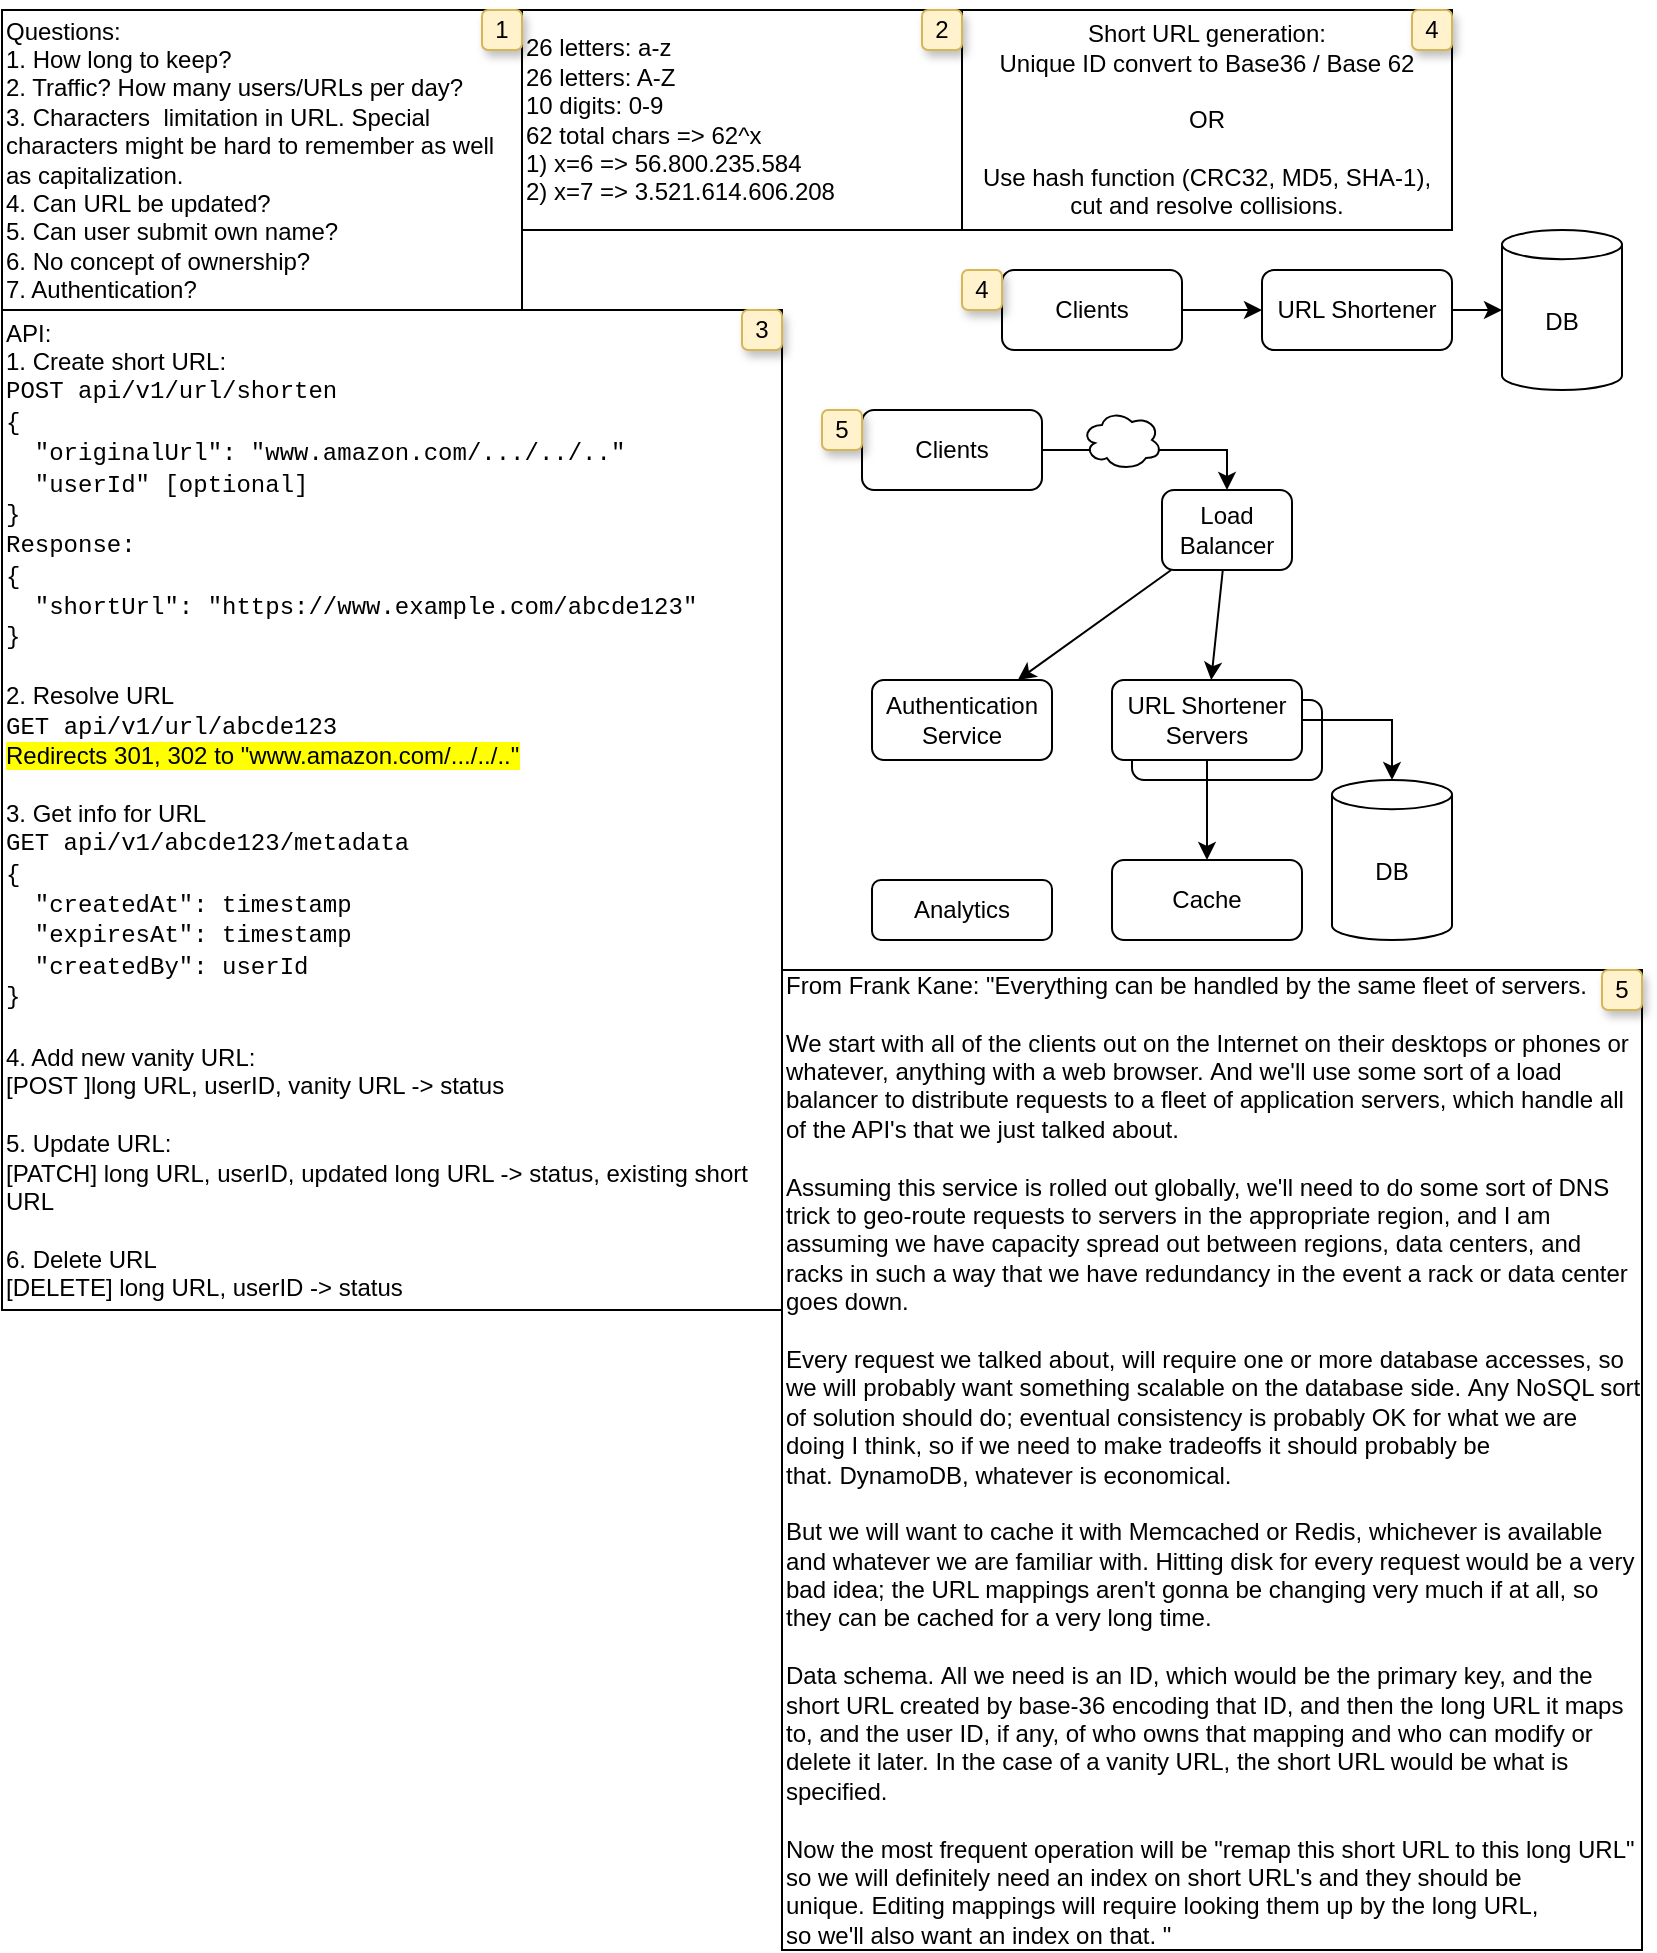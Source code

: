 <mxfile version="22.1.11" type="device">
  <diagram name="Page-1" id="ZZSd4HM62RbX2c47QIu4">
    <mxGraphModel dx="988" dy="527" grid="1" gridSize="10" guides="1" tooltips="1" connect="1" arrows="1" fold="1" page="1" pageScale="1" pageWidth="827" pageHeight="1169" math="0" shadow="0">
      <root>
        <mxCell id="0" />
        <mxCell id="1" parent="0" />
        <mxCell id="7qGTJKBD6qKdbUM0u3QY-18" value="" style="whiteSpace=wrap;html=1;rounded=1;" vertex="1" parent="1">
          <mxGeometry x="565" y="345" width="95" height="40" as="geometry" />
        </mxCell>
        <mxCell id="7qGTJKBD6qKdbUM0u3QY-1" value="Questions:&lt;br&gt;1. How long to keep?&lt;br&gt;2. Traffic? How many users/URLs per day?&lt;br&gt;3. Characters&amp;nbsp; limitation in URL. Special characters might be hard to remember as well as capitalization.&lt;br&gt;4. Can URL be updated?&lt;br&gt;5. Can user submit own name?&lt;br&gt;6. No concept of ownership?&lt;br&gt;7. Authentication?" style="rounded=0;whiteSpace=wrap;html=1;align=left;" vertex="1" parent="1">
          <mxGeometry width="260" height="150" as="geometry" />
        </mxCell>
        <mxCell id="7qGTJKBD6qKdbUM0u3QY-4" value="" style="edgeStyle=orthogonalEdgeStyle;rounded=0;orthogonalLoop=1;jettySize=auto;html=1;" edge="1" parent="1" source="7qGTJKBD6qKdbUM0u3QY-2" target="7qGTJKBD6qKdbUM0u3QY-3">
          <mxGeometry relative="1" as="geometry" />
        </mxCell>
        <mxCell id="7qGTJKBD6qKdbUM0u3QY-2" value="Clients" style="rounded=1;whiteSpace=wrap;html=1;" vertex="1" parent="1">
          <mxGeometry x="500" y="130" width="90" height="40" as="geometry" />
        </mxCell>
        <mxCell id="7qGTJKBD6qKdbUM0u3QY-31" value="" style="rounded=0;orthogonalLoop=1;jettySize=auto;html=1;" edge="1" parent="1" source="7qGTJKBD6qKdbUM0u3QY-3" target="7qGTJKBD6qKdbUM0u3QY-5">
          <mxGeometry relative="1" as="geometry" />
        </mxCell>
        <mxCell id="7qGTJKBD6qKdbUM0u3QY-3" value="URL Shortener" style="whiteSpace=wrap;html=1;rounded=1;" vertex="1" parent="1">
          <mxGeometry x="630" y="130" width="95" height="40" as="geometry" />
        </mxCell>
        <mxCell id="7qGTJKBD6qKdbUM0u3QY-5" value="DB" style="shape=cylinder3;whiteSpace=wrap;html=1;boundedLbl=1;backgroundOutline=1;size=7.286;" vertex="1" parent="1">
          <mxGeometry x="750" y="110" width="60" height="80" as="geometry" />
        </mxCell>
        <mxCell id="7qGTJKBD6qKdbUM0u3QY-7" value="API:&lt;br&gt;1. Create short URL:&lt;br&gt;&lt;div style=&quot;&quot;&gt;&lt;font face=&quot;Courier New&quot;&gt;POST api/v1/url/shorten&lt;br&gt;{&lt;br&gt;&amp;nbsp; &quot;originalUrl&quot;: &quot;www.amazon.com/.../../..&quot;&lt;/font&gt;&lt;/div&gt;&lt;div style=&quot;&quot;&gt;&lt;font face=&quot;Courier New&quot;&gt;&amp;nbsp; &quot;userId&quot; [optional]&lt;/font&gt;&lt;/div&gt;&lt;div style=&quot;&quot;&gt;&lt;font face=&quot;Courier New&quot;&gt;}&lt;/font&gt;&lt;br&gt;&lt;font face=&quot;Courier New&quot;&gt;Response:&lt;/font&gt;&lt;br&gt;&lt;font face=&quot;Courier New&quot;&gt;{&lt;/font&gt;&lt;/div&gt;&lt;div style=&quot;&quot;&gt;&lt;font face=&quot;Courier New&quot;&gt;&amp;nbsp; &quot;shortUrl&quot;: &quot;https://www.example.com/abcde123&quot;&lt;/font&gt;&lt;/div&gt;&lt;div style=&quot;&quot;&gt;&lt;font face=&quot;Courier New&quot;&gt;}&lt;/font&gt;&lt;br&gt;&lt;br&gt;2. Resolve URL&lt;/div&gt;&lt;div style=&quot;&quot;&gt;&lt;font face=&quot;Courier New&quot;&gt;GET&amp;nbsp;&lt;/font&gt;&lt;font face=&quot;Courier New&quot;&gt;api/v1/url/abcde123&lt;/font&gt;&lt;/div&gt;&lt;div style=&quot;&quot;&gt;&lt;span data-darkreader-inline-bgcolor=&quot;&quot; style=&quot;background-color: rgb(255, 255, 0); --darkreader-inline-bgcolor: #999900;&quot;&gt;Redirects 301, 302 to &quot;www.amazon.com/.../../..&quot;&lt;/span&gt;&lt;br&gt;&lt;br&gt;3. Get info for URL&lt;br&gt;&lt;div data-darkreader-inline-border=&quot;&quot; style=&quot;border-color: var(--border-color); --darkreader-inline-border: var(--darkreader-border--border-color);&quot;&gt;&lt;font face=&quot;Courier New&quot;&gt;GET&amp;nbsp;api/v1/abcde123/metadata&lt;/font&gt;&lt;/div&gt;&lt;div data-darkreader-inline-border=&quot;&quot; style=&quot;border-color: var(--border-color); --darkreader-inline-border: var(--darkreader-border--border-color);&quot;&gt;&lt;font face=&quot;Courier New&quot;&gt;{&lt;/font&gt;&lt;/div&gt;&lt;div data-darkreader-inline-border=&quot;&quot; style=&quot;border-color: var(--border-color); --darkreader-inline-border: var(--darkreader-border--border-color);&quot;&gt;&lt;font face=&quot;Courier New&quot;&gt;&amp;nbsp; &quot;createdAt&quot;: timestamp&lt;br data-darkreader-inline-border=&quot;&quot; style=&quot;border-color: var(--border-color); --darkreader-inline-border: var(--darkreader-border--border-color);&quot;&gt;&lt;/font&gt;&lt;/div&gt;&lt;div data-darkreader-inline-border=&quot;&quot; style=&quot;border-color: var(--border-color); --darkreader-inline-border: var(--darkreader-border--border-color);&quot;&gt;&lt;font face=&quot;Courier New&quot;&gt;&amp;nbsp; &quot;expiresAt&quot;: timestamp&lt;/font&gt;&lt;/div&gt;&lt;div data-darkreader-inline-border=&quot;&quot; style=&quot;border-color: var(--border-color); --darkreader-inline-border: var(--darkreader-border--border-color);&quot;&gt;&lt;font face=&quot;Courier New&quot;&gt;&amp;nbsp; &quot;createdBy&quot;: userId&lt;/font&gt;&lt;/div&gt;&lt;div data-darkreader-inline-border=&quot;&quot; style=&quot;border-color: var(--border-color); --darkreader-inline-border: var(--darkreader-border--border-color);&quot;&gt;&lt;font face=&quot;Courier New&quot;&gt;}&lt;/font&gt;&lt;/div&gt;&lt;div data-darkreader-inline-border=&quot;&quot; style=&quot;border-color: var(--border-color); --darkreader-inline-border: var(--darkreader-border--border-color);&quot;&gt;&lt;font face=&quot;Courier New&quot;&gt;&lt;br&gt;&lt;/font&gt;&lt;/div&gt;&lt;div data-darkreader-inline-border=&quot;&quot; style=&quot;border-color: var(--border-color); --darkreader-inline-border: var(--darkreader-border--border-color);&quot;&gt;&lt;font face=&quot;Helvetica&quot;&gt;4. Add new vanity URL:&lt;br&gt;[POST ]long URL, userID, vanity URL -&amp;gt; status&lt;br&gt;&lt;br&gt;&lt;/font&gt;&lt;/div&gt;&lt;div data-darkreader-inline-border=&quot;&quot; style=&quot;border-color: var(--border-color); --darkreader-inline-border: var(--darkreader-border--border-color);&quot;&gt;&lt;font face=&quot;Helvetica&quot;&gt;5. Update URL:&lt;br&gt;[PATCH] long URL, userID, updated long URL -&amp;gt; status, existing short URL&lt;/font&gt;&lt;/div&gt;&lt;div data-darkreader-inline-border=&quot;&quot; style=&quot;border-color: var(--border-color); --darkreader-inline-border: var(--darkreader-border--border-color);&quot;&gt;&lt;font face=&quot;Helvetica&quot;&gt;&lt;br&gt;6. Delete URL&lt;/font&gt;&lt;/div&gt;&lt;div data-darkreader-inline-border=&quot;&quot; style=&quot;border-color: var(--border-color); --darkreader-inline-border: var(--darkreader-border--border-color);&quot;&gt;[DELETE] long URL, userID -&amp;gt; status&lt;/div&gt;&lt;/div&gt;" style="rounded=0;whiteSpace=wrap;html=1;align=left;" vertex="1" parent="1">
          <mxGeometry y="150" width="390" height="500" as="geometry" />
        </mxCell>
        <mxCell id="7qGTJKBD6qKdbUM0u3QY-8" value="26 letters: a-z&lt;br&gt;26 letters: A-Z&lt;br&gt;10 digits: 0-9&lt;br&gt;62 total chars =&amp;gt; 62^x&lt;br&gt;1) x=6 =&amp;gt;&amp;nbsp;56.800.235.584&lt;br&gt;2) x=7 =&amp;gt;&amp;nbsp;3.521.614.606.208" style="rounded=0;whiteSpace=wrap;html=1;align=left;" vertex="1" parent="1">
          <mxGeometry x="260" width="220" height="110" as="geometry" />
        </mxCell>
        <mxCell id="7qGTJKBD6qKdbUM0u3QY-20" style="edgeStyle=orthogonalEdgeStyle;rounded=0;orthogonalLoop=1;jettySize=auto;html=1;entryX=0.5;entryY=0;entryDx=0;entryDy=0;" edge="1" parent="1" source="7qGTJKBD6qKdbUM0u3QY-11" target="7qGTJKBD6qKdbUM0u3QY-19">
          <mxGeometry relative="1" as="geometry" />
        </mxCell>
        <mxCell id="7qGTJKBD6qKdbUM0u3QY-11" value="Clients" style="rounded=1;whiteSpace=wrap;html=1;" vertex="1" parent="1">
          <mxGeometry x="430" y="200" width="90" height="40" as="geometry" />
        </mxCell>
        <mxCell id="7qGTJKBD6qKdbUM0u3QY-16" value="" style="edgeStyle=orthogonalEdgeStyle;rounded=0;orthogonalLoop=1;jettySize=auto;html=1;" edge="1" parent="1" source="7qGTJKBD6qKdbUM0u3QY-13" target="7qGTJKBD6qKdbUM0u3QY-15">
          <mxGeometry relative="1" as="geometry" />
        </mxCell>
        <mxCell id="7qGTJKBD6qKdbUM0u3QY-13" value="URL Shortener&lt;br&gt;Servers" style="whiteSpace=wrap;html=1;rounded=1;" vertex="1" parent="1">
          <mxGeometry x="555" y="335" width="95" height="40" as="geometry" />
        </mxCell>
        <mxCell id="7qGTJKBD6qKdbUM0u3QY-14" value="DB" style="shape=cylinder3;whiteSpace=wrap;html=1;boundedLbl=1;backgroundOutline=1;size=7.286;" vertex="1" parent="1">
          <mxGeometry x="665" y="385" width="60" height="80" as="geometry" />
        </mxCell>
        <mxCell id="7qGTJKBD6qKdbUM0u3QY-17" value="" style="edgeStyle=orthogonalEdgeStyle;rounded=0;orthogonalLoop=1;jettySize=auto;html=1;" edge="1" parent="1" source="7qGTJKBD6qKdbUM0u3QY-13" target="7qGTJKBD6qKdbUM0u3QY-14">
          <mxGeometry relative="1" as="geometry" />
        </mxCell>
        <mxCell id="7qGTJKBD6qKdbUM0u3QY-15" value="Cache" style="whiteSpace=wrap;html=1;rounded=1;" vertex="1" parent="1">
          <mxGeometry x="555" y="425" width="95" height="40" as="geometry" />
        </mxCell>
        <mxCell id="7qGTJKBD6qKdbUM0u3QY-23" style="rounded=0;orthogonalLoop=1;jettySize=auto;html=1;" edge="1" parent="1" source="7qGTJKBD6qKdbUM0u3QY-19" target="7qGTJKBD6qKdbUM0u3QY-22">
          <mxGeometry relative="1" as="geometry" />
        </mxCell>
        <mxCell id="7qGTJKBD6qKdbUM0u3QY-30" style="rounded=0;orthogonalLoop=1;jettySize=auto;html=1;" edge="1" parent="1" source="7qGTJKBD6qKdbUM0u3QY-19" target="7qGTJKBD6qKdbUM0u3QY-13">
          <mxGeometry relative="1" as="geometry" />
        </mxCell>
        <mxCell id="7qGTJKBD6qKdbUM0u3QY-19" value="Load Balancer" style="whiteSpace=wrap;html=1;rounded=1;" vertex="1" parent="1">
          <mxGeometry x="580" y="240" width="65" height="40" as="geometry" />
        </mxCell>
        <mxCell id="7qGTJKBD6qKdbUM0u3QY-22" value="Authentication&lt;br&gt;Service" style="rounded=1;whiteSpace=wrap;html=1;" vertex="1" parent="1">
          <mxGeometry x="435" y="335" width="90" height="40" as="geometry" />
        </mxCell>
        <mxCell id="7qGTJKBD6qKdbUM0u3QY-25" value="Analytics" style="rounded=1;whiteSpace=wrap;html=1;" vertex="1" parent="1">
          <mxGeometry x="435" y="435" width="90" height="30" as="geometry" />
        </mxCell>
        <mxCell id="7qGTJKBD6qKdbUM0u3QY-26" value="Short URL generation:&lt;br&gt;Unique ID convert to Base36 / Base 62&lt;br&gt;&lt;br&gt;OR&lt;br&gt;&lt;br&gt;Use hash function (CRC32, MD5, SHA-1), cut and resolve collisions." style="rounded=0;whiteSpace=wrap;html=1;" vertex="1" parent="1">
          <mxGeometry x="480" width="245" height="110" as="geometry" />
        </mxCell>
        <mxCell id="7qGTJKBD6qKdbUM0u3QY-27" value="From Frank Kane: &quot;Everything can be handled by the same fleet of servers.&amp;nbsp;&lt;br&gt;&lt;br&gt;We start with all of the clients&amp;nbsp;&lt;span data-darkreader-inline-color=&quot;&quot; data-darkreader-inline-bgcolor=&quot;&quot; style=&quot;background-color: initial; color: rgb(0, 0, 0); --darkreader-inline-bgcolor: initial; --darkreader-inline-color: #e8e6e3;&quot;&gt;out on the Internet on their desktops&amp;nbsp;&lt;/span&gt;&lt;span style=&quot;color: rgb(0, 0, 0); --darkreader-inline-color: #e8e6e3;&quot; data-darkreader-inline-color=&quot;&quot;&gt;or phones or whatever, anything with a web browser.&amp;nbsp;&lt;/span&gt;&lt;span style=&quot;color: rgb(0, 0, 0); --darkreader-inline-color: #e8e6e3;&quot; data-darkreader-inline-color=&quot;&quot;&gt;And we&#39;ll use some sort of a load balancer&amp;nbsp;&lt;/span&gt;&lt;span style=&quot;color: rgb(0, 0, 0); --darkreader-inline-color: #e8e6e3;&quot; data-darkreader-inline-color=&quot;&quot;&gt;to distribute requests&amp;nbsp;&lt;/span&gt;&lt;span style=&quot;color: rgb(0, 0, 0); --darkreader-inline-color: #e8e6e3;&quot; data-darkreader-inline-color=&quot;&quot;&gt;to a fleet of application servers,&amp;nbsp;&lt;/span&gt;&lt;span style=&quot;color: rgb(0, 0, 0); --darkreader-inline-color: #e8e6e3;&quot; data-darkreader-inline-color=&quot;&quot;&gt;which handle all of the API&#39;s&amp;nbsp;&lt;/span&gt;&lt;span style=&quot;color: rgb(0, 0, 0); --darkreader-inline-color: #e8e6e3;&quot; data-darkreader-inline-color=&quot;&quot;&gt;that we just talked about.&lt;br&gt;&lt;/span&gt;&lt;br&gt;&lt;div&gt;Assuming this service is rolled out globally,&amp;nbsp;&lt;span data-darkreader-inline-color=&quot;&quot; data-darkreader-inline-bgcolor=&quot;&quot; style=&quot;background-color: initial; color: rgb(0, 0, 0); --darkreader-inline-bgcolor: initial; --darkreader-inline-color: #e8e6e3;&quot;&gt;we&#39;ll need to do some sort of DNS trick&amp;nbsp;&lt;/span&gt;&lt;span style=&quot;color: rgb(0, 0, 0); --darkreader-inline-color: #e8e6e3;&quot; data-darkreader-inline-color=&quot;&quot;&gt;to geo-route requests&amp;nbsp;&lt;/span&gt;&lt;span data-darkreader-inline-bgcolor=&quot;&quot; style=&quot;background-color: initial; color: rgb(0, 0, 0); --darkreader-inline-color: #e8e6e3; --darkreader-inline-bgcolor: initial;&quot; data-darkreader-inline-color=&quot;&quot;&gt;to servers in the appropriate region,&amp;nbsp;&lt;/span&gt;&lt;span data-darkreader-inline-bgcolor=&quot;&quot; style=&quot;background-color: initial; color: rgb(0, 0, 0); --darkreader-inline-color: #e8e6e3; --darkreader-inline-bgcolor: initial;&quot; data-darkreader-inline-color=&quot;&quot;&gt;and I am assuming we have capacity spread out&amp;nbsp;&lt;/span&gt;&lt;span data-darkreader-inline-bgcolor=&quot;&quot; style=&quot;background-color: initial; color: rgb(0, 0, 0); --darkreader-inline-color: #e8e6e3; --darkreader-inline-bgcolor: initial;&quot; data-darkreader-inline-color=&quot;&quot;&gt;between regions, data centers, and racks&amp;nbsp;&lt;/span&gt;&lt;span data-darkreader-inline-bgcolor=&quot;&quot; style=&quot;background-color: initial; color: rgb(0, 0, 0); --darkreader-inline-color: #e8e6e3; --darkreader-inline-bgcolor: initial;&quot; data-darkreader-inline-color=&quot;&quot;&gt;in such a way that we have redundancy i&lt;/span&gt;&lt;span style=&quot;color: rgb(0, 0, 0); --darkreader-inline-color: #e8e6e3;&quot; data-darkreader-inline-color=&quot;&quot;&gt;n the event a rack or data center goes down.&amp;nbsp;&lt;br&gt;&lt;/span&gt;&lt;span style=&quot;color: rgb(0, 0, 0); --darkreader-inline-color: #e8e6e3;&quot; data-darkreader-inline-color=&quot;&quot;&gt;&lt;br&gt;Every request we talked about,&amp;nbsp;&lt;/span&gt;&lt;span style=&quot;color: rgb(0, 0, 0); --darkreader-inline-color: #e8e6e3;&quot; data-darkreader-inline-color=&quot;&quot;&gt;will require one or more database accesses,&amp;nbsp;&lt;/span&gt;&lt;span style=&quot;color: rgb(0, 0, 0); --darkreader-inline-color: #e8e6e3;&quot; data-darkreader-inline-color=&quot;&quot;&gt;so we will probably want something scalable&amp;nbsp;&lt;/span&gt;&lt;span style=&quot;color: rgb(0, 0, 0); --darkreader-inline-color: #e8e6e3;&quot; data-darkreader-inline-color=&quot;&quot;&gt;on the database side.&amp;nbsp;&lt;/span&gt;&lt;span style=&quot;color: rgb(0, 0, 0); --darkreader-inline-color: #e8e6e3;&quot; data-darkreader-inline-color=&quot;&quot;&gt;Any NoSQL sort of solution should do;&amp;nbsp;&lt;/span&gt;&lt;span style=&quot;color: rgb(0, 0, 0); --darkreader-inline-color: #e8e6e3;&quot; data-darkreader-inline-color=&quot;&quot;&gt;eventual consistency is probably OK&amp;nbsp;&lt;/span&gt;&lt;span style=&quot;color: rgb(0, 0, 0); --darkreader-inline-color: #e8e6e3;&quot; data-darkreader-inline-color=&quot;&quot;&gt;for what we are doing I think,&amp;nbsp;&lt;/span&gt;&lt;span data-darkreader-inline-color=&quot;&quot; data-darkreader-inline-bgcolor=&quot;&quot; style=&quot;background-color: initial; color: rgb(0, 0, 0); --darkreader-inline-bgcolor: initial; --darkreader-inline-color: #e8e6e3;&quot;&gt;so if we need to make tradeoffs&amp;nbsp;&lt;/span&gt;&lt;span style=&quot;color: rgb(0, 0, 0); --darkreader-inline-color: #e8e6e3;&quot; data-darkreader-inline-color=&quot;&quot;&gt;it should probably be that.&amp;nbsp;&lt;/span&gt;&lt;span style=&quot;color: rgb(0, 0, 0); --darkreader-inline-color: #e8e6e3;&quot; data-darkreader-inline-color=&quot;&quot;&gt;DynamoDB, whatever is economical.&amp;nbsp;&lt;/span&gt;&lt;/div&gt;&lt;div&gt;&lt;span style=&quot;color: rgb(0, 0, 0); --darkreader-inline-color: #e8e6e3;&quot; data-darkreader-inline-color=&quot;&quot;&gt;&lt;br&gt;&lt;/span&gt;&lt;/div&gt;&lt;div&gt;&lt;span style=&quot;color: rgb(0, 0, 0); --darkreader-inline-color: #e8e6e3;&quot; data-darkreader-inline-color=&quot;&quot;&gt;But we will want to cache it with Memcached or Redis,&amp;nbsp;&lt;/span&gt;&lt;span style=&quot;color: rgb(0, 0, 0); --darkreader-inline-color: #e8e6e3;&quot; data-darkreader-inline-color=&quot;&quot;&gt;whichever is available and whatever&amp;nbsp;&lt;/span&gt;&lt;span style=&quot;color: rgb(0, 0, 0); --darkreader-inline-color: #e8e6e3;&quot; data-darkreader-inline-color=&quot;&quot;&gt;we are familiar with.&amp;nbsp;&lt;/span&gt;&lt;span style=&quot;color: rgb(0, 0, 0); --darkreader-inline-color: #e8e6e3;&quot; data-darkreader-inline-color=&quot;&quot;&gt;Hitting disk for every request&amp;nbsp;&lt;/span&gt;&lt;span style=&quot;color: rgb(0, 0, 0); --darkreader-inline-color: #e8e6e3;&quot; data-darkreader-inline-color=&quot;&quot;&gt;would be a very bad idea;&amp;nbsp;&lt;/span&gt;&lt;span style=&quot;color: rgb(0, 0, 0); --darkreader-inline-color: #e8e6e3;&quot; data-darkreader-inline-color=&quot;&quot;&gt;the URL mappings aren&#39;t gonna&amp;nbsp;&lt;/span&gt;&lt;span data-darkreader-inline-color=&quot;&quot; data-darkreader-inline-bgcolor=&quot;&quot; style=&quot;background-color: initial; color: rgb(0, 0, 0); --darkreader-inline-bgcolor: initial; --darkreader-inline-color: #e8e6e3;&quot;&gt;be changing very much if at all,&amp;nbsp;&lt;/span&gt;&lt;span style=&quot;color: rgb(0, 0, 0); --darkreader-inline-color: #e8e6e3;&quot; data-darkreader-inline-color=&quot;&quot;&gt;so they can be cached for a very long time.&lt;/span&gt;&lt;/div&gt;&lt;div&gt;&lt;span style=&quot;color: rgb(0, 0, 0); --darkreader-inline-color: #e8e6e3;&quot; data-darkreader-inline-color=&quot;&quot;&gt;&lt;br&gt;&lt;/span&gt;&lt;/div&gt;&lt;div&gt;&lt;span data-darkreader-inline-color=&quot;&quot; data-darkreader-inline-bgcolor=&quot;&quot; style=&quot;background-color: initial; color: rgb(0, 0, 0); --darkreader-inline-bgcolor: initial; --darkreader-inline-color: #e8e6e3;&quot;&gt;Data schema.&amp;nbsp;&lt;/span&gt;&lt;span data-darkreader-inline-color=&quot;&quot; data-darkreader-inline-bgcolor=&quot;&quot; style=&quot;background-color: initial; color: rgb(0, 0, 0); --darkreader-inline-bgcolor: initial; --darkreader-inline-color: #e8e6e3;&quot;&gt;All we need is an ID, which would be the primary key,&amp;nbsp;&lt;/span&gt;&lt;span data-darkreader-inline-color=&quot;&quot; data-darkreader-inline-bgcolor=&quot;&quot; style=&quot;background-color: initial; color: rgb(0, 0, 0); --darkreader-inline-bgcolor: initial; --darkreader-inline-color: #e8e6e3;&quot;&gt;and the short URL created&amp;nbsp;&lt;/span&gt;&lt;span data-darkreader-inline-color=&quot;&quot; data-darkreader-inline-bgcolor=&quot;&quot; style=&quot;background-color: initial; color: rgb(0, 0, 0); --darkreader-inline-bgcolor: initial; --darkreader-inline-color: #e8e6e3;&quot;&gt;by base-36 encoding that ID,&amp;nbsp;&lt;/span&gt;&lt;span data-darkreader-inline-color=&quot;&quot; data-darkreader-inline-bgcolor=&quot;&quot; style=&quot;background-color: initial; color: rgb(0, 0, 0); --darkreader-inline-bgcolor: initial; --darkreader-inline-color: #e8e6e3;&quot;&gt;and then the long URL it maps to,&amp;nbsp;&lt;/span&gt;&lt;span data-darkreader-inline-color=&quot;&quot; data-darkreader-inline-bgcolor=&quot;&quot; style=&quot;background-color: initial; color: rgb(0, 0, 0); --darkreader-inline-bgcolor: initial; --darkreader-inline-color: #e8e6e3;&quot;&gt;and the user ID, if any, of who owns that mapping&amp;nbsp;&lt;/span&gt;&lt;span data-darkreader-inline-color=&quot;&quot; data-darkreader-inline-bgcolor=&quot;&quot; style=&quot;background-color: initial; color: rgb(0, 0, 0); --darkreader-inline-bgcolor: initial; --darkreader-inline-color: #e8e6e3;&quot;&gt;and who can modify or delete it later.&amp;nbsp;&lt;/span&gt;&lt;span data-darkreader-inline-color=&quot;&quot; data-darkreader-inline-bgcolor=&quot;&quot; style=&quot;background-color: initial; color: rgb(0, 0, 0); --darkreader-inline-bgcolor: initial; --darkreader-inline-color: #e8e6e3;&quot;&gt;In the case of a vanity URL,&amp;nbsp;&lt;/span&gt;&lt;span data-darkreader-inline-color=&quot;&quot; data-darkreader-inline-bgcolor=&quot;&quot; style=&quot;background-color: initial; color: rgb(0, 0, 0); --darkreader-inline-bgcolor: initial; --darkreader-inline-color: #e8e6e3;&quot;&gt;the short URL would be what is specified.&amp;nbsp;&lt;br&gt;&lt;/span&gt;&lt;span data-darkreader-inline-color=&quot;&quot; data-darkreader-inline-bgcolor=&quot;&quot; style=&quot;background-color: initial; color: rgb(0, 0, 0); --darkreader-inline-bgcolor: initial; --darkreader-inline-color: #e8e6e3;&quot;&gt;&lt;br&gt;Now the most frequent operation will be&amp;nbsp;&lt;/span&gt;&lt;span data-darkreader-inline-color=&quot;&quot; data-darkreader-inline-bgcolor=&quot;&quot; style=&quot;background-color: initial; color: rgb(0, 0, 0); --darkreader-inline-bgcolor: initial; --darkreader-inline-color: #e8e6e3;&quot;&gt;&quot;remap this short URL to this long URL&quot;&lt;/span&gt;&lt;/div&gt;&lt;div&gt;&lt;span data-darkreader-inline-color=&quot;&quot; data-darkreader-inline-bgcolor=&quot;&quot; style=&quot;background-color: initial; color: rgb(0, 0, 0); --darkreader-inline-bgcolor: initial; --darkreader-inline-color: #e8e6e3;&quot;&gt;so we will definitely need an index&amp;nbsp;&lt;/span&gt;&lt;span data-darkreader-inline-color=&quot;&quot; data-darkreader-inline-bgcolor=&quot;&quot; style=&quot;background-color: initial; color: rgb(0, 0, 0); --darkreader-inline-bgcolor: initial; --darkreader-inline-color: #e8e6e3;&quot;&gt;on short URL&#39;s and they should be unique.&amp;nbsp;&lt;/span&gt;&lt;span data-darkreader-inline-color=&quot;&quot; data-darkreader-inline-bgcolor=&quot;&quot; style=&quot;background-color: initial; color: rgb(0, 0, 0); --darkreader-inline-bgcolor: initial; --darkreader-inline-color: #e8e6e3;&quot;&gt;Editing mappings will require&amp;nbsp;&lt;/span&gt;&lt;span data-darkreader-inline-color=&quot;&quot; data-darkreader-inline-bgcolor=&quot;&quot; style=&quot;background-color: initial; color: rgb(0, 0, 0); --darkreader-inline-bgcolor: initial; --darkreader-inline-color: #e8e6e3;&quot;&gt;looking them up by the long URL,&lt;/span&gt;&lt;/div&gt;&lt;span data-darkreader-inline-bgcolor=&quot;&quot; style=&quot;background-color: initial; --darkreader-inline-bgcolor: initial;&quot;&gt;so we&#39;ll also want an index on that.&lt;/span&gt;&amp;nbsp;&quot;" style="rounded=0;whiteSpace=wrap;html=1;align=left;" vertex="1" parent="1">
          <mxGeometry x="390" y="480" width="430" height="490" as="geometry" />
        </mxCell>
        <mxCell id="7qGTJKBD6qKdbUM0u3QY-28" value="" style="ellipse;shape=cloud;whiteSpace=wrap;html=1;" vertex="1" parent="1">
          <mxGeometry x="540" y="200" width="40" height="30" as="geometry" />
        </mxCell>
        <mxCell id="7qGTJKBD6qKdbUM0u3QY-32" value="1" style="text;html=1;strokeColor=#d6b656;fillColor=#fff2cc;align=center;verticalAlign=middle;whiteSpace=wrap;rounded=1;glass=0;shadow=1;" vertex="1" parent="1">
          <mxGeometry x="240" width="20" height="20" as="geometry" />
        </mxCell>
        <mxCell id="7qGTJKBD6qKdbUM0u3QY-33" value="2" style="text;html=1;strokeColor=#d6b656;fillColor=#fff2cc;align=center;verticalAlign=middle;whiteSpace=wrap;rounded=1;glass=0;shadow=1;" vertex="1" parent="1">
          <mxGeometry x="460" width="20" height="20" as="geometry" />
        </mxCell>
        <mxCell id="7qGTJKBD6qKdbUM0u3QY-34" value="4" style="text;html=1;strokeColor=#d6b656;fillColor=#fff2cc;align=center;verticalAlign=middle;whiteSpace=wrap;rounded=1;glass=0;shadow=1;" vertex="1" parent="1">
          <mxGeometry x="705" width="20" height="20" as="geometry" />
        </mxCell>
        <mxCell id="7qGTJKBD6qKdbUM0u3QY-35" value="3" style="text;html=1;strokeColor=#d6b656;fillColor=#fff2cc;align=center;verticalAlign=middle;whiteSpace=wrap;rounded=1;glass=0;shadow=1;" vertex="1" parent="1">
          <mxGeometry x="370" y="150" width="20" height="20" as="geometry" />
        </mxCell>
        <mxCell id="7qGTJKBD6qKdbUM0u3QY-36" value="4" style="text;html=1;strokeColor=#d6b656;fillColor=#fff2cc;align=center;verticalAlign=middle;whiteSpace=wrap;rounded=1;glass=0;shadow=1;" vertex="1" parent="1">
          <mxGeometry x="480" y="130" width="20" height="20" as="geometry" />
        </mxCell>
        <mxCell id="7qGTJKBD6qKdbUM0u3QY-37" value="5" style="text;html=1;strokeColor=#d6b656;fillColor=#fff2cc;align=center;verticalAlign=middle;whiteSpace=wrap;rounded=1;glass=0;shadow=1;" vertex="1" parent="1">
          <mxGeometry x="410" y="200" width="20" height="20" as="geometry" />
        </mxCell>
        <mxCell id="7qGTJKBD6qKdbUM0u3QY-38" value="5" style="text;html=1;strokeColor=#d6b656;fillColor=#fff2cc;align=center;verticalAlign=middle;whiteSpace=wrap;rounded=1;glass=0;shadow=1;" vertex="1" parent="1">
          <mxGeometry x="800" y="480" width="20" height="20" as="geometry" />
        </mxCell>
      </root>
    </mxGraphModel>
  </diagram>
</mxfile>
